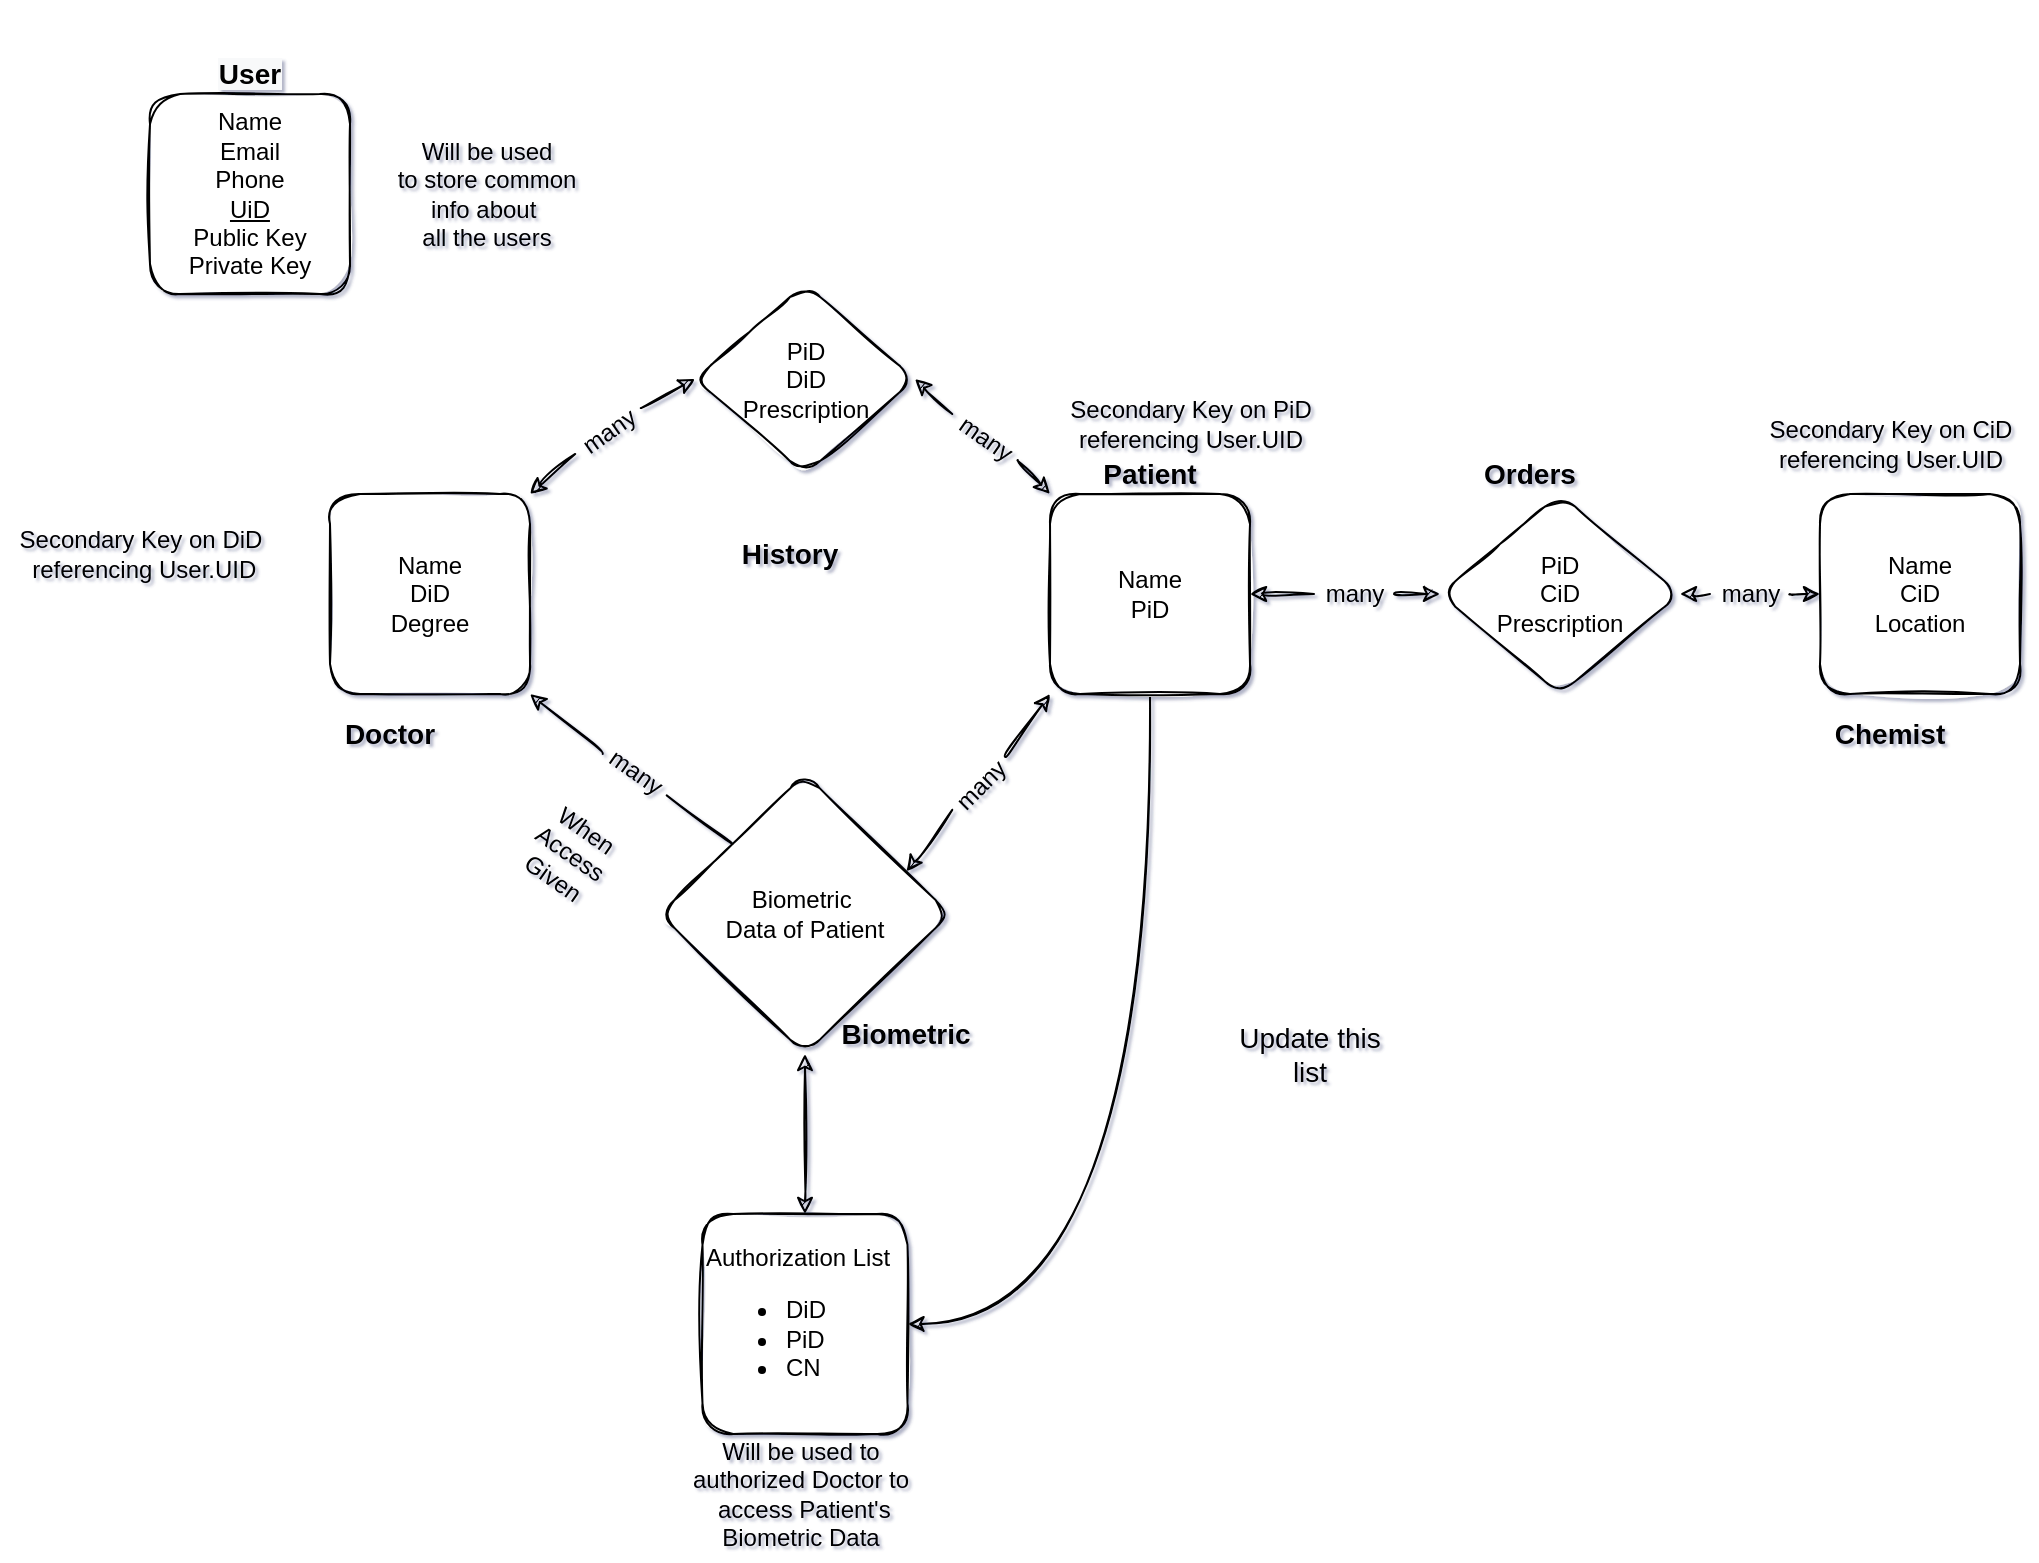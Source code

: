 <mxfile version="15.3.1" type="device"><diagram id="AdZE5MgRW-PzB5bj7evO" name="Page-1"><mxGraphModel dx="2580" dy="918" grid="0" gridSize="10" guides="1" tooltips="1" connect="1" arrows="1" fold="1" page="1" pageScale="1" pageWidth="850" pageHeight="1100" background="none" math="0" shadow="1"><root><mxCell id="0"/><mxCell id="1" parent="0"/><mxCell id="PvwdQWUYFKC4g_m13VtZ-1" value="Name&lt;br&gt;Email&lt;br&gt;Phone&lt;br&gt;&lt;u&gt;UiD&lt;/u&gt;&lt;br&gt;Public Key&lt;br&gt;Private Key" style="whiteSpace=wrap;html=1;aspect=fixed;sketch=1;rounded=1;" parent="1" vertex="1"><mxGeometry x="-495" y="70" width="100" height="100" as="geometry"/></mxCell><mxCell id="PvwdQWUYFKC4g_m13VtZ-2" value="&#10;&#10;&lt;b style=&quot;color: rgb(0, 0, 0); font-family: helvetica; font-style: normal; letter-spacing: normal; text-align: center; text-indent: 0px; text-transform: none; word-spacing: 0px; background-color: rgb(248, 249, 250); font-size: 14px;&quot;&gt;User&lt;br&gt;&lt;/b&gt;&#10;&#10;" style="text;html=1;strokeColor=none;fillColor=none;align=center;verticalAlign=middle;whiteSpace=wrap;sketch=1;rounded=1;" parent="1" vertex="1"><mxGeometry x="-465" y="50" width="40" height="20" as="geometry"/></mxCell><mxCell id="PvwdQWUYFKC4g_m13VtZ-46" style="edgeStyle=orthogonalEdgeStyle;orthogonalLoop=1;jettySize=auto;html=1;exitX=0.5;exitY=1;exitDx=0;exitDy=0;entryX=1;entryY=0.5;entryDx=0;entryDy=0;curved=1;sketch=1;" parent="1" source="PvwdQWUYFKC4g_m13VtZ-3" target="PvwdQWUYFKC4g_m13VtZ-41" edge="1"><mxGeometry relative="1" as="geometry"/></mxCell><mxCell id="PvwdQWUYFKC4g_m13VtZ-3" value="Name&lt;br&gt;PiD&lt;br&gt;" style="whiteSpace=wrap;html=1;aspect=fixed;sketch=1;rounded=1;" parent="1" vertex="1"><mxGeometry x="-45" y="270" width="100" height="100" as="geometry"/></mxCell><mxCell id="PvwdQWUYFKC4g_m13VtZ-4" value="Name&lt;br&gt;DiD&lt;br&gt;Degree" style="whiteSpace=wrap;html=1;aspect=fixed;sketch=1;rounded=1;" parent="1" vertex="1"><mxGeometry x="-405" y="270" width="100" height="100" as="geometry"/></mxCell><mxCell id="PvwdQWUYFKC4g_m13VtZ-5" value="Name&lt;br&gt;CiD&lt;br&gt;Location" style="whiteSpace=wrap;html=1;aspect=fixed;sketch=1;rounded=1;" parent="1" vertex="1"><mxGeometry x="340" y="270" width="100" height="100" as="geometry"/></mxCell><mxCell id="PvwdQWUYFKC4g_m13VtZ-12" value="PiD&lt;br&gt;DiD&lt;br&gt;Prescription&lt;br&gt;" style="rhombus;whiteSpace=wrap;html=1;sketch=1;rounded=1;" parent="1" vertex="1"><mxGeometry x="-222.5" y="165" width="110" height="95" as="geometry"/></mxCell><mxCell id="PvwdQWUYFKC4g_m13VtZ-20" value="&lt;b&gt;&lt;font style=&quot;font-size: 14px&quot;&gt;Patient&lt;/font&gt;&lt;/b&gt;" style="text;html=1;strokeColor=none;fillColor=none;align=center;verticalAlign=middle;whiteSpace=wrap;sketch=1;rounded=1;" parent="1" vertex="1"><mxGeometry x="-15" y="250" width="40" height="20" as="geometry"/></mxCell><mxCell id="PvwdQWUYFKC4g_m13VtZ-21" value="&lt;b&gt;&lt;font style=&quot;font-size: 14px&quot;&gt;Doctor&lt;/font&gt;&lt;/b&gt;" style="text;html=1;strokeColor=none;fillColor=none;align=center;verticalAlign=middle;whiteSpace=wrap;sketch=1;rounded=1;" parent="1" vertex="1"><mxGeometry x="-395" y="380" width="40" height="20" as="geometry"/></mxCell><mxCell id="PvwdQWUYFKC4g_m13VtZ-26" value="&lt;b&gt;&lt;font style=&quot;font-size: 14px&quot;&gt;History&lt;/font&gt;&lt;/b&gt;" style="text;html=1;strokeColor=none;fillColor=none;align=center;verticalAlign=middle;whiteSpace=wrap;sketch=1;rounded=1;" parent="1" vertex="1"><mxGeometry x="-195" y="290" width="40" height="20" as="geometry"/></mxCell><mxCell id="PvwdQWUYFKC4g_m13VtZ-27" value="&lt;b&gt;&lt;font style=&quot;font-size: 14px&quot;&gt;Orders&lt;/font&gt;&lt;/b&gt;" style="text;html=1;strokeColor=none;fillColor=none;align=center;verticalAlign=middle;whiteSpace=wrap;sketch=1;rounded=1;" parent="1" vertex="1"><mxGeometry x="175" y="250" width="40" height="20" as="geometry"/></mxCell><mxCell id="PvwdQWUYFKC4g_m13VtZ-28" value="PiD&lt;br&gt;CiD&lt;br&gt;Prescription" style="rhombus;whiteSpace=wrap;html=1;sketch=1;rounded=1;" parent="1" vertex="1"><mxGeometry x="150" y="270" width="120" height="100" as="geometry"/></mxCell><mxCell id="PvwdQWUYFKC4g_m13VtZ-32" value="&lt;b&gt;&lt;font style=&quot;font-size: 14px&quot;&gt;Chemist&lt;/font&gt;&lt;/b&gt;" style="text;html=1;strokeColor=none;fillColor=none;align=center;verticalAlign=middle;whiteSpace=wrap;sketch=1;rounded=1;" parent="1" vertex="1"><mxGeometry x="355" y="380" width="40" height="20" as="geometry"/></mxCell><mxCell id="PvwdQWUYFKC4g_m13VtZ-33" value="Biometric&amp;nbsp;&lt;br&gt;Data of Patient" style="rhombus;whiteSpace=wrap;html=1;sketch=1;rounded=1;" parent="1" vertex="1"><mxGeometry x="-240" y="410" width="145" height="140" as="geometry"/></mxCell><mxCell id="PvwdQWUYFKC4g_m13VtZ-35" value="" style="endArrow=classic;startArrow=none;html=1;entryX=0;entryY=1;entryDx=0;entryDy=0;exitX=0.971;exitY=0.448;exitDx=0;exitDy=0;exitPerimeter=0;curved=1;sketch=1;" parent="1" target="PvwdQWUYFKC4g_m13VtZ-3" edge="1" source="JHlT9cnCCguxa8hCjzQx-22"><mxGeometry width="50" height="50" relative="1" as="geometry"><mxPoint x="-130" y="470" as="sourcePoint"/><mxPoint x="-35" y="440" as="targetPoint"/></mxGeometry></mxCell><mxCell id="PvwdQWUYFKC4g_m13VtZ-37" value="" style="endArrow=classic;html=1;entryX=1;entryY=1;entryDx=0;entryDy=0;exitX=0.037;exitY=0.612;exitDx=0;exitDy=0;curved=1;sketch=1;startArrow=none;exitPerimeter=0;" parent="1" source="JHlT9cnCCguxa8hCjzQx-33" target="PvwdQWUYFKC4g_m13VtZ-4" edge="1"><mxGeometry width="50" height="50" relative="1" as="geometry"><mxPoint x="-15" y="460" as="sourcePoint"/><mxPoint x="35" y="410" as="targetPoint"/></mxGeometry></mxCell><mxCell id="PvwdQWUYFKC4g_m13VtZ-38" value="When Access Given&lt;br&gt;" style="text;html=1;strokeColor=none;fillColor=none;align=center;verticalAlign=middle;whiteSpace=wrap;rotation=35;sketch=1;rounded=1;" parent="1" vertex="1"><mxGeometry x="-305" y="440" width="40" height="20" as="geometry"/></mxCell><mxCell id="PvwdQWUYFKC4g_m13VtZ-40" value="&lt;b&gt;&lt;font style=&quot;font-size: 14px&quot;&gt;Biometric&lt;/font&gt;&lt;/b&gt;" style="text;html=1;strokeColor=none;fillColor=none;align=center;verticalAlign=middle;whiteSpace=wrap;sketch=1;rounded=1;" parent="1" vertex="1"><mxGeometry x="-137.5" y="530" width="40" height="20" as="geometry"/></mxCell><mxCell id="PvwdQWUYFKC4g_m13VtZ-41" value="Authorization List&lt;br&gt;&lt;ul&gt;&lt;li&gt;DiD&lt;/li&gt;&lt;li&gt;PiD&lt;/li&gt;&lt;li&gt;CN&lt;/li&gt;&lt;/ul&gt;" style="whiteSpace=wrap;html=1;align=left;sketch=1;rounded=1;" parent="1" vertex="1"><mxGeometry x="-218.75" y="630" width="102.5" height="110" as="geometry"/></mxCell><mxCell id="PvwdQWUYFKC4g_m13VtZ-44" value="" style="endArrow=classic;startArrow=classic;html=1;exitX=0.5;exitY=0;exitDx=0;exitDy=0;entryX=0.5;entryY=1;entryDx=0;entryDy=0;curved=1;sketch=1;" parent="1" source="PvwdQWUYFKC4g_m13VtZ-41" target="PvwdQWUYFKC4g_m13VtZ-33" edge="1"><mxGeometry width="50" height="50" relative="1" as="geometry"><mxPoint x="-15" y="430" as="sourcePoint"/><mxPoint x="35" y="380" as="targetPoint"/><Array as="points"/></mxGeometry></mxCell><mxCell id="PvwdQWUYFKC4g_m13VtZ-47" value="&lt;font style=&quot;font-size: 14px&quot;&gt;Update this list&lt;/font&gt;" style="text;html=1;strokeColor=none;fillColor=none;align=center;verticalAlign=middle;whiteSpace=wrap;sketch=1;rounded=1;" parent="1" vertex="1"><mxGeometry x="40" y="540" width="90" height="20" as="geometry"/></mxCell><mxCell id="PvwdQWUYFKC4g_m13VtZ-50" value="" style="endArrow=classic;startArrow=none;html=1;exitX=1;exitY=0.5;exitDx=0;exitDy=0;entryX=0;entryY=0.5;entryDx=0;entryDy=0;curved=1;sketch=1;" parent="1" source="JHlT9cnCCguxa8hCjzQx-13" target="PvwdQWUYFKC4g_m13VtZ-28" edge="1"><mxGeometry width="50" height="50" relative="1" as="geometry"><mxPoint x="-15" y="410" as="sourcePoint"/><mxPoint x="145" y="420" as="targetPoint"/></mxGeometry></mxCell><mxCell id="PvwdQWUYFKC4g_m13VtZ-51" value="" style="endArrow=classic;startArrow=none;html=1;entryX=0;entryY=0.5;entryDx=0;entryDy=0;exitX=1;exitY=0.5;exitDx=0;exitDy=0;curved=1;sketch=1;" parent="1" source="JHlT9cnCCguxa8hCjzQx-14" target="PvwdQWUYFKC4g_m13VtZ-5" edge="1"><mxGeometry width="50" height="50" relative="1" as="geometry"><mxPoint x="-15" y="510" as="sourcePoint"/><mxPoint x="35" y="460" as="targetPoint"/></mxGeometry></mxCell><mxCell id="JHlT9cnCCguxa8hCjzQx-1" value="Secondary Key on DiD&lt;br&gt;&amp;nbsp;referencing User.UID" style="text;html=1;align=center;verticalAlign=middle;resizable=0;points=[];autosize=1;strokeColor=none;fillColor=none;sketch=1;rounded=1;" vertex="1" parent="1"><mxGeometry x="-570" y="285" width="140" height="30" as="geometry"/></mxCell><mxCell id="JHlT9cnCCguxa8hCjzQx-2" value="Secondary Key on PiD &lt;br&gt;referencing User.UID" style="text;html=1;align=center;verticalAlign=middle;resizable=0;points=[];autosize=1;strokeColor=none;fillColor=none;sketch=1;rounded=1;" vertex="1" parent="1"><mxGeometry x="-45" y="220" width="140" height="30" as="geometry"/></mxCell><mxCell id="JHlT9cnCCguxa8hCjzQx-3" value="Secondary Key on CiD &lt;br&gt;referencing User.UID" style="text;html=1;align=center;verticalAlign=middle;resizable=0;points=[];autosize=1;strokeColor=none;fillColor=none;sketch=1;rounded=1;" vertex="1" parent="1"><mxGeometry x="305" y="230" width="140" height="30" as="geometry"/></mxCell><mxCell id="JHlT9cnCCguxa8hCjzQx-4" value="Will be used to&lt;br&gt;authorized Doctor to&lt;br&gt;&amp;nbsp;access Patient's&lt;br&gt;Biometric Data&lt;br&gt;" style="text;html=1;align=center;verticalAlign=middle;resizable=0;points=[];autosize=1;strokeColor=none;fillColor=none;sketch=1;rounded=1;" vertex="1" parent="1"><mxGeometry x="-230" y="740" width="120" height="60" as="geometry"/></mxCell><mxCell id="JHlT9cnCCguxa8hCjzQx-10" value="Will be used&lt;br&gt;to store common&lt;br&gt;info about&amp;nbsp;&lt;br&gt;all the users&lt;br&gt;" style="text;html=1;align=center;verticalAlign=middle;resizable=0;points=[];autosize=1;strokeColor=none;fillColor=none;rounded=1;" vertex="1" parent="1"><mxGeometry x="-377" y="90" width="100" height="60" as="geometry"/></mxCell><mxCell id="JHlT9cnCCguxa8hCjzQx-14" value="many&lt;span style=&quot;color: rgba(0 , 0 , 0 , 0) ; font-family: monospace ; font-size: 0px&quot;&gt;%3CmxGraphModel%3E%3Croot%3E%3CmxCell%20id%3D%220%22%2F%3E%3CmxCell%20id%3D%221%22%20parent%3D%220%22%2F%3E%3CmxCell%20id%3D%222%22%20value%3D%22many%22%20style%3D%22text%3Bhtml%3D1%3Balign%3Dcenter%3BverticalAlign%3Dmiddle%3Bresizable%3D0%3Bpoints%3D%5B%5D%3Bautosize%3D1%3BstrokeColor%3Dnone%3BfillColor%3Dnone%3Brotation%3D-30%3B%22%20vertex%3D%221%22%20parent%3D%221%22%3E%3CmxGeometry%20x%3D%22-305%22%20y%3D%22220%22%20width%3D%2240%22%20height%3D%2218%22%20as%3D%22geometry%22%2F%3E%3C%2FmxCell%3E%3C%2Froot%3E%3C%2FmxGraphModel%3E&lt;/span&gt;" style="text;html=1;align=center;verticalAlign=middle;resizable=0;points=[];autosize=1;strokeColor=none;fillColor=none;rounded=1;" vertex="1" parent="1"><mxGeometry x="285" y="308.5" width="40" height="23" as="geometry"/></mxCell><mxCell id="JHlT9cnCCguxa8hCjzQx-15" value="" style="endArrow=none;startArrow=classic;html=1;entryX=0;entryY=0.5;entryDx=0;entryDy=0;exitX=1;exitY=0.5;exitDx=0;exitDy=0;curved=1;sketch=1;" edge="1" parent="1" source="PvwdQWUYFKC4g_m13VtZ-28" target="JHlT9cnCCguxa8hCjzQx-14"><mxGeometry width="50" height="50" relative="1" as="geometry"><mxPoint x="270" y="320" as="sourcePoint"/><mxPoint x="340" y="320" as="targetPoint"/></mxGeometry></mxCell><mxCell id="JHlT9cnCCguxa8hCjzQx-13" value="many&lt;span style=&quot;color: rgba(0 , 0 , 0 , 0) ; font-family: monospace ; font-size: 0px&quot;&gt;%3CmxGraphModel%3E%3Croot%3E%3CmxCell%20id%3D%220%22%2F%3E%3CmxCell%20id%3D%221%22%20parent%3D%220%22%2F%3E%3CmxCell%20id%3D%222%22%20value%3D%22many%22%20style%3D%22text%3Bhtml%3D1%3Balign%3Dcenter%3BverticalAlign%3Dmiddle%3Bresizable%3D0%3Bpoints%3D%5B%5D%3Bautosize%3D1%3BstrokeColor%3Dnone%3BfillColor%3Dnone%3Brotation%3D-30%3B%22%20vertex%3D%221%22%20parent%3D%221%22%3E%3CmxGeometry%20x%3D%22-305%22%20y%3D%22220%22%20width%3D%2240%22%20height%3D%2218%22%20as%3D%22geometry%22%2F%3E%3C%2FmxCell%3E%3C%2Froot%3E%3C%2FmxGraphModel%3E&lt;/span&gt;" style="text;html=1;align=center;verticalAlign=middle;resizable=0;points=[];autosize=1;strokeColor=none;fillColor=none;rounded=1;" vertex="1" parent="1"><mxGeometry x="87" y="308.5" width="40" height="23" as="geometry"/></mxCell><mxCell id="JHlT9cnCCguxa8hCjzQx-16" value="" style="endArrow=none;startArrow=classic;html=1;exitX=1;exitY=0.5;exitDx=0;exitDy=0;entryX=0;entryY=0.5;entryDx=0;entryDy=0;curved=1;sketch=1;" edge="1" parent="1" source="PvwdQWUYFKC4g_m13VtZ-3" target="JHlT9cnCCguxa8hCjzQx-13"><mxGeometry width="50" height="50" relative="1" as="geometry"><mxPoint x="75" y="320" as="sourcePoint"/><mxPoint x="150" y="320" as="targetPoint"/></mxGeometry></mxCell><mxCell id="JHlT9cnCCguxa8hCjzQx-26" value="" style="endArrow=classic;startArrow=none;html=1;exitX=1;exitY=0.5;exitDx=0;exitDy=0;entryX=0;entryY=0.5;entryDx=0;entryDy=0;curved=1;sketch=1;" edge="1" parent="1" source="JHlT9cnCCguxa8hCjzQx-27" target="PvwdQWUYFKC4g_m13VtZ-12"><mxGeometry width="50" height="50" relative="1" as="geometry"><mxPoint x="-407.42" y="297.35" as="sourcePoint"/><mxPoint x="-266.18" y="149.995" as="targetPoint"/></mxGeometry></mxCell><mxCell id="JHlT9cnCCguxa8hCjzQx-27" value="many&lt;span style=&quot;color: rgba(0 , 0 , 0 , 0) ; font-family: monospace ; font-size: 0px&quot;&gt;%3CmxGraphModel%3E%3Croot%3E%3CmxCell%20id%3D%220%22%2F%3E%3CmxCell%20id%3D%221%22%20parent%3D%220%22%2F%3E%3CmxCell%20id%3D%222%22%20value%3D%22many%22%20style%3D%22text%3Bhtml%3D1%3Balign%3Dcenter%3BverticalAlign%3Dmiddle%3Bresizable%3D0%3Bpoints%3D%5B%5D%3Bautosize%3D1%3BstrokeColor%3Dnone%3BfillColor%3Dnone%3Brotation%3D-30%3B%22%20vertex%3D%221%22%20parent%3D%221%22%3E%3CmxGeometry%20x%3D%22-305%22%20y%3D%22220%22%20width%3D%2240%22%20height%3D%2218%22%20as%3D%22geometry%22%2F%3E%3C%2FmxCell%3E%3C%2Froot%3E%3C%2FmxGraphModel%3E&lt;/span&gt;" style="text;html=1;align=center;verticalAlign=middle;resizable=0;points=[];autosize=1;strokeColor=none;fillColor=none;rotation=325;rounded=1;" vertex="1" parent="1"><mxGeometry x="-286" y="227" width="40" height="23" as="geometry"/></mxCell><mxCell id="JHlT9cnCCguxa8hCjzQx-28" value="" style="endArrow=none;startArrow=classic;html=1;exitX=1;exitY=0;exitDx=0;exitDy=0;entryX=0;entryY=0.5;entryDx=0;entryDy=0;curved=1;sketch=1;" edge="1" parent="1" target="JHlT9cnCCguxa8hCjzQx-27" source="PvwdQWUYFKC4g_m13VtZ-4"><mxGeometry width="50" height="50" relative="1" as="geometry"><mxPoint x="-352.42" y="198.85" as="sourcePoint"/><mxPoint x="-242.42" y="207.35" as="targetPoint"/></mxGeometry></mxCell><mxCell id="JHlT9cnCCguxa8hCjzQx-29" value="" style="endArrow=classic;startArrow=none;html=1;exitX=1;exitY=0.5;exitDx=0;exitDy=0;entryX=0;entryY=0;entryDx=0;entryDy=0;curved=1;sketch=1;" edge="1" parent="1" source="JHlT9cnCCguxa8hCjzQx-30" target="PvwdQWUYFKC4g_m13VtZ-3"><mxGeometry width="50" height="50" relative="1" as="geometry"><mxPoint x="-253.42" y="367.85" as="sourcePoint"/><mxPoint x="-68.5" y="283" as="targetPoint"/></mxGeometry></mxCell><mxCell id="JHlT9cnCCguxa8hCjzQx-30" value="many&lt;span style=&quot;color: rgba(0 , 0 , 0 , 0) ; font-family: monospace ; font-size: 0px&quot;&gt;%3CmxGraphModel%3E%3Croot%3E%3CmxCell%20id%3D%220%22%2F%3E%3CmxCell%20id%3D%221%22%20parent%3D%220%22%2F%3E%3CmxCell%20id%3D%222%22%20value%3D%22many%22%20style%3D%22text%3Bhtml%3D1%3Balign%3Dcenter%3BverticalAlign%3Dmiddle%3Bresizable%3D0%3Bpoints%3D%5B%5D%3Bautosize%3D1%3BstrokeColor%3Dnone%3BfillColor%3Dnone%3Brotation%3D-30%3B%22%20vertex%3D%221%22%20parent%3D%221%22%3E%3CmxGeometry%20x%3D%22-305%22%20y%3D%22220%22%20width%3D%2240%22%20height%3D%2218%22%20as%3D%22geometry%22%2F%3E%3C%2FmxCell%3E%3C%2Froot%3E%3C%2FmxGraphModel%3E&lt;/span&gt;" style="text;html=1;align=center;verticalAlign=middle;resizable=0;points=[];autosize=1;strokeColor=none;fillColor=none;rotation=35;rounded=1;" vertex="1" parent="1"><mxGeometry x="-97.5" y="230" width="40" height="23" as="geometry"/></mxCell><mxCell id="JHlT9cnCCguxa8hCjzQx-31" value="" style="endArrow=none;startArrow=classic;html=1;exitX=1;exitY=0.5;exitDx=0;exitDy=0;entryX=0;entryY=0.5;entryDx=0;entryDy=0;curved=1;sketch=1;" edge="1" parent="1" target="JHlT9cnCCguxa8hCjzQx-30" source="PvwdQWUYFKC4g_m13VtZ-12"><mxGeometry width="50" height="50" relative="1" as="geometry"><mxPoint x="-151" y="340.5" as="sourcePoint"/><mxPoint x="-88.42" y="277.85" as="targetPoint"/></mxGeometry></mxCell><mxCell id="JHlT9cnCCguxa8hCjzQx-22" value="many&lt;span style=&quot;color: rgba(0 , 0 , 0 , 0) ; font-family: monospace ; font-size: 0px&quot;&gt;%3CmxGraphModel%3E%3Croot%3E%3CmxCell%20id%3D%220%22%2F%3E%3CmxCell%20id%3D%221%22%20parent%3D%220%22%2F%3E%3CmxCell%20id%3D%222%22%20value%3D%22many%22%20style%3D%22text%3Bhtml%3D1%3Balign%3Dcenter%3BverticalAlign%3Dmiddle%3Bresizable%3D0%3Bpoints%3D%5B%5D%3Bautosize%3D1%3BstrokeColor%3Dnone%3BfillColor%3Dnone%3Brotation%3D-30%3B%22%20vertex%3D%221%22%20parent%3D%221%22%3E%3CmxGeometry%20x%3D%22-305%22%20y%3D%22220%22%20width%3D%2240%22%20height%3D%2218%22%20as%3D%22geometry%22%2F%3E%3C%2FmxCell%3E%3C%2Froot%3E%3C%2FmxGraphModel%3E&lt;/span&gt;" style="text;html=1;align=center;verticalAlign=middle;resizable=0;points=[];autosize=1;strokeColor=none;fillColor=none;rotation=-45;rounded=1;" vertex="1" parent="1"><mxGeometry x="-100" y="404" width="40" height="23" as="geometry"/></mxCell><mxCell id="JHlT9cnCCguxa8hCjzQx-32" value="" style="endArrow=none;startArrow=classic;html=1;entryX=0.035;entryY=0.456;entryDx=0;entryDy=0;exitX=0.85;exitY=0.348;exitDx=0;exitDy=0;exitPerimeter=0;curved=1;sketch=1;entryPerimeter=0;" edge="1" parent="1" source="PvwdQWUYFKC4g_m13VtZ-33" target="JHlT9cnCCguxa8hCjzQx-22"><mxGeometry width="50" height="50" relative="1" as="geometry"><mxPoint x="-116.75" y="458.72" as="sourcePoint"/><mxPoint x="-45" y="370" as="targetPoint"/></mxGeometry></mxCell><mxCell id="JHlT9cnCCguxa8hCjzQx-33" value="many&lt;span style=&quot;color: rgba(0 , 0 , 0 , 0) ; font-family: monospace ; font-size: 0px&quot;&gt;%3CmxGraphModel%3E%3Croot%3E%3CmxCell%20id%3D%220%22%2F%3E%3CmxCell%20id%3D%221%22%20parent%3D%220%22%2F%3E%3CmxCell%20id%3D%222%22%20value%3D%22many%22%20style%3D%22text%3Bhtml%3D1%3Balign%3Dcenter%3BverticalAlign%3Dmiddle%3Bresizable%3D0%3Bpoints%3D%5B%5D%3Bautosize%3D1%3BstrokeColor%3Dnone%3BfillColor%3Dnone%3Brotation%3D-30%3B%22%20vertex%3D%221%22%20parent%3D%221%22%3E%3CmxGeometry%20x%3D%22-305%22%20y%3D%22220%22%20width%3D%2240%22%20height%3D%2218%22%20as%3D%22geometry%22%2F%3E%3C%2FmxCell%3E%3C%2Froot%3E%3C%2FmxGraphModel%3E&lt;/span&gt;" style="text;html=1;align=center;verticalAlign=middle;resizable=0;points=[];autosize=1;strokeColor=none;fillColor=none;rotation=35;rounded=1;" vertex="1" parent="1"><mxGeometry x="-272" y="397" width="40" height="23" as="geometry"/></mxCell><mxCell id="JHlT9cnCCguxa8hCjzQx-34" value="" style="endArrow=none;html=1;entryX=0.989;entryY=0.552;entryDx=0;entryDy=0;exitX=0;exitY=0;exitDx=0;exitDy=0;curved=1;sketch=1;entryPerimeter=0;" edge="1" parent="1" source="PvwdQWUYFKC4g_m13VtZ-33" target="JHlT9cnCCguxa8hCjzQx-33"><mxGeometry width="50" height="50" relative="1" as="geometry"><mxPoint x="-203.75" y="445" as="sourcePoint"/><mxPoint x="-305" y="370" as="targetPoint"/></mxGeometry></mxCell></root></mxGraphModel></diagram></mxfile>
